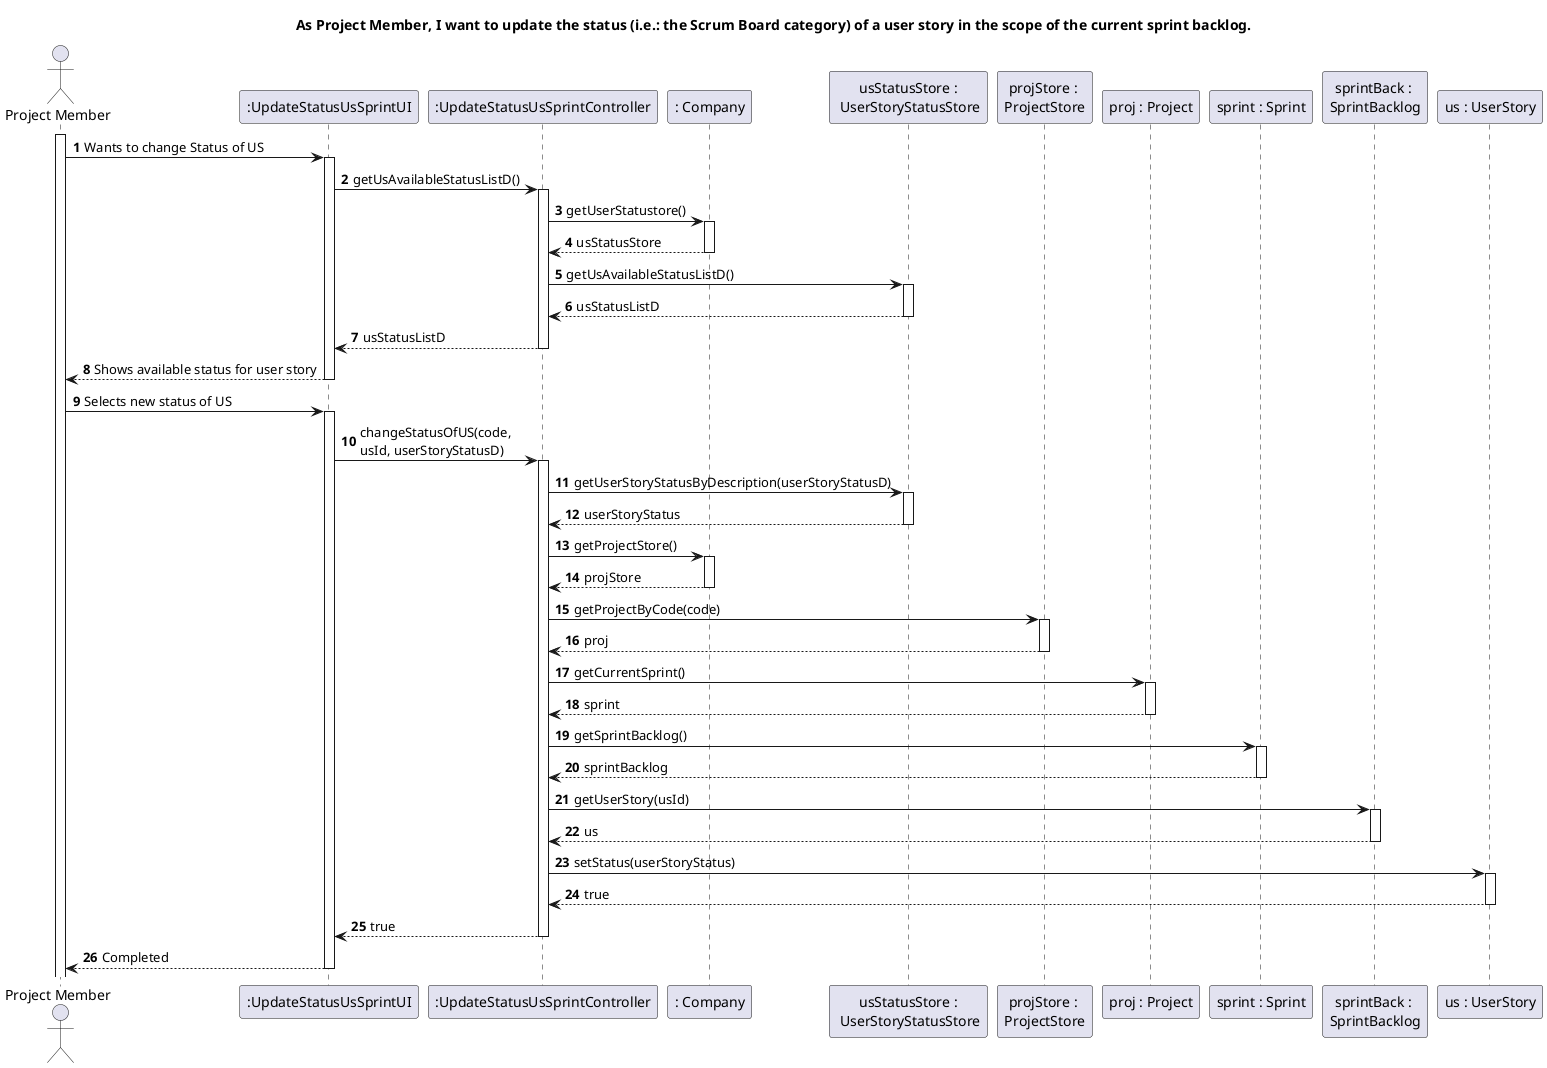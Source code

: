 @startuml
'https://plantuml.com/sequence-diagram

title As Project Member, I want to update the status (i.e.: the Scrum Board category) of a user story in the scope of the current sprint backlog.

autoactivate on
autonumber

actor "Project Member" as PM
participant ":UpdateStatusUsSprintUI" as System
participant ":UpdateStatusUsSprintController" as Ctrl
participant ": Company" as C1
participant "usStatusStore :\n UserStoryStatusStore" as C7
participant "projStore : \nProjectStore" as C2
participant "proj : Project" as C3
participant "sprint : Sprint" as C5
participant "sprintBack : \nSprintBacklog" as C4

participant "us : UserStory" as C6

activate PM

PM -> System: Wants to change Status of US
System -> Ctrl: getUsAvailableStatusListD()
Ctrl -> C1: getUserStatustore()
C1 --> Ctrl: usStatusStore
Ctrl -> C7 : getUsAvailableStatusListD()
C7 --> Ctrl: usStatusListD
Ctrl --> System: usStatusListD
System --> PM: Shows available status for user story

PM -> System: Selects new status of US
System -> Ctrl: changeStatusOfUS(code, \nusId, userStoryStatusD)
Ctrl -> C7: getUserStoryStatusByDescription(userStoryStatusD)
C7 -->Ctrl: userStoryStatus
Ctrl -> C1: getProjectStore()
C1 --> Ctrl: projStore
Ctrl -> C2: getProjectByCode(code)
C2 --> Ctrl: proj
Ctrl -> C3: getCurrentSprint()
C3 --> Ctrl: sprint
Ctrl -> C5: getSprintBacklog()
C5 --> Ctrl: sprintBacklog
Ctrl -> C4: getUserStory(usId)
C4 --> Ctrl: us
Ctrl -> C6: setStatus(userStoryStatus)
C6 --> Ctrl: true
Ctrl --> System: true
System --> PM: Completed





@enduml